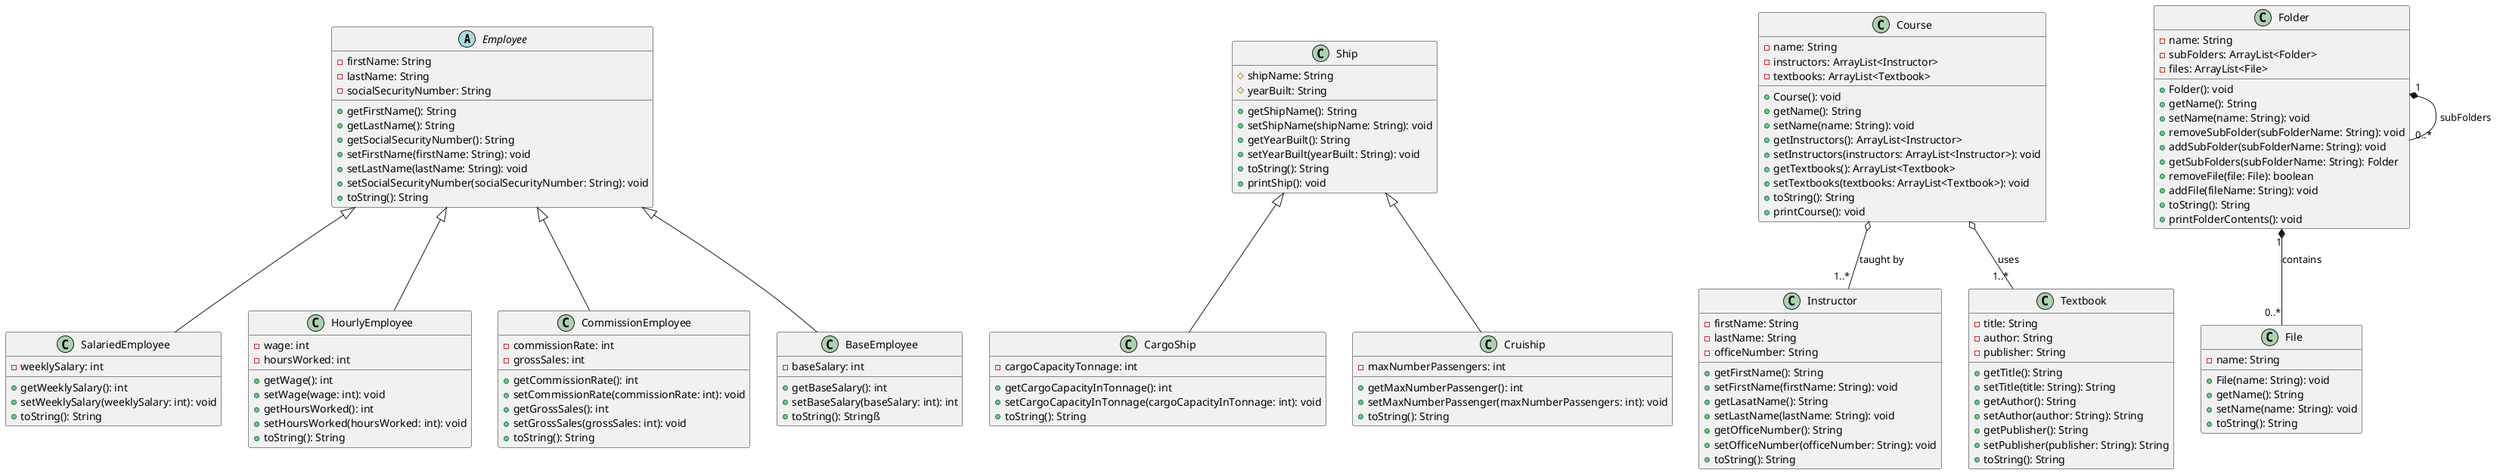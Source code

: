 @startuml
abstract class Employee{
    - firstName: String
    - lastName: String
    - socialSecurityNumber: String

    + getFirstName(): String
    + getLastName(): String
    + getSocialSecurityNumber(): String
    + setFirstName(firstName: String): void
    + setLastName(lastName: String): void
    + setSocialSecurityNumber(socialSecurityNumber: String): void
    + toString(): String
}
class SalariedEmployee extends Employee{
    - weeklySalary: int

    + getWeeklySalary(): int
    + setWeeklySalary(weeklySalary: int): void
    + toString(): String
}

class HourlyEmployee extends Employee{
    - wage: int
    - hoursWorked: int

    + getWage(): int
    + setWage(wage: int): void
    + getHoursWorked(): int
    + setHoursWorked(hoursWorked: int): void
    + toString(): String
}

class CommissionEmployee extends Employee{
    - commissionRate: int
    - grossSales: int
    + getCommissionRate(): int
    + setCommissionRate(commissionRate: int): void
    + getGrossSales(): int
    + setGrossSales(grossSales: int): void
    + toString(): String
}

class BaseEmployee extends Employee{
    - baseSalary: int
    + getBaseSalary(): int
    + setBaseSalary(baseSalary: int): int
    + toString(): Stringß
}


class Ship{
    # shipName: String
    # yearBuilt: String

    + getShipName(): String
    + setShipName(shipName: String): void
    + getYearBuilt(): String
    + setYearBuilt(yearBuilt: String): void
    + toString(): String
    + printShip(): void
}

class CargoShip extends Ship{
    - cargoCapacityTonnage: int
    + getCargoCapacityInTonnage(): int
    + setCargoCapacityInTonnage(cargoCapacityInTonnage: int): void
    + toString(): String
}

class Cruiship extends Ship{
    - maxNumberPassengers: int
    + getMaxNumberPassenger(): int
    + setMaxNumberPassenger(maxNumberPassengers: int): void
    + toString(): String
}

class Instructor{
    - firstName: String
    - lastName: String
    - officeNumber: String

    + getFirstName(): String
    + setFirstName(firstName: String): void
    + getLasatName(): String
    + setLastName(lastName: String): void
    + getOfficeNumber(): String
    + setOfficeNumber(officeNumber: String): void
    + toString(): String
}

class Textbook{
    - title: String
    - author: String
    - publisher: String
    + getTitle(): String
    + setTitle(title: String): String
    + getAuthor(): String
    + setAuthor(author: String): String
    + getPublisher(): String
    + setPublisher(publisher: String): String
    + toString(): String
}

class Course{
    - name: String
    - instructors: ArrayList<Instructor>
    - textbooks: ArrayList<Textbook>
    + Course(): void
    + getName(): String
    + setName(name: String): void
    + getInstructors(): ArrayList<Instructor>
    + setInstructors(instructors: ArrayList<Instructor>): void
    + getTextbooks(): ArrayList<Textbook>
    + setTextbooks(textbooks: ArrayList<Textbook>): void
    + toString(): String
    + printCourse(): void
}

Course o-- "1..*" Instructor: taught by
Course o-- "1..*" Textbook: uses

class File{
    - name: String
    + File(name: String): void
    + getName(): String
    + setName(name: String): void
    + toString(): String
}

class Folder{
    - name: String
    - subFolders: ArrayList<Folder>
    - files: ArrayList<File>

    + Folder(): void
    + getName(): String
    + setName(name: String): void
    + removeSubFolder(subFolderName: String): void
    + addSubFolder(subFolderName: String): void
    + getSubFolders(subFolderName: String): Folder
    + removeFile(file: File): boolean
    + addFile(fileName: String): void
    + toString(): String
    + printFolderContents(): void
}

Folder "1" *-- "0..*" File : contains
Folder "1" *-- "0..*" Folder : subFolders

@enduml
